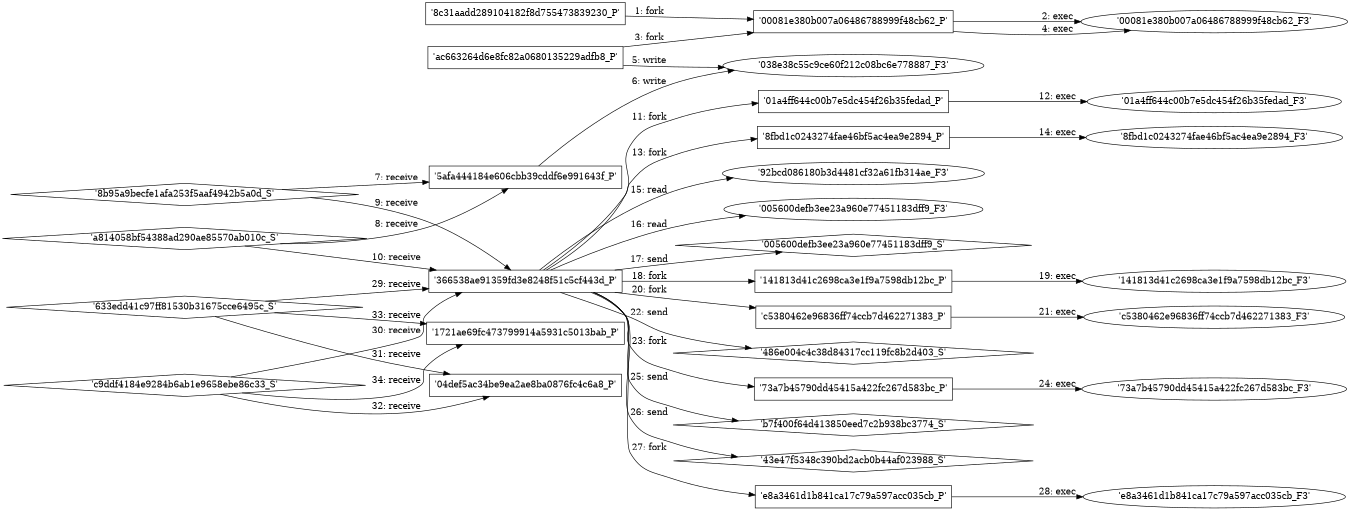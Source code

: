 digraph "D:\Learning\Paper\apt\基于CTI的攻击预警\Dataset\攻击图\ASGfromALLCTI\Catching the big fish Analyzing a large-scale phishing-as-a-service operation.dot" {
rankdir="LR"
size="9"
fixedsize="false"
splines="true"
nodesep=0.3
ranksep=0
fontsize=10
overlap="scalexy"
engine= "neato"
	"'8c31aadd289104182f8d755473839230_P'" [node_type=Process shape=box]
	"'00081e380b007a06486788999f48cb62_P'" [node_type=Process shape=box]
	"'8c31aadd289104182f8d755473839230_P'" -> "'00081e380b007a06486788999f48cb62_P'" [label="1: fork"]
	"'00081e380b007a06486788999f48cb62_P'" [node_type=Process shape=box]
	"'00081e380b007a06486788999f48cb62_F3'" [node_type=File shape=ellipse]
	"'00081e380b007a06486788999f48cb62_P'" -> "'00081e380b007a06486788999f48cb62_F3'" [label="2: exec"]
	"'ac663264d6e8fc82a0680135229adfb8_P'" [node_type=Process shape=box]
	"'00081e380b007a06486788999f48cb62_P'" [node_type=Process shape=box]
	"'ac663264d6e8fc82a0680135229adfb8_P'" -> "'00081e380b007a06486788999f48cb62_P'" [label="3: fork"]
	"'00081e380b007a06486788999f48cb62_P'" [node_type=Process shape=box]
	"'00081e380b007a06486788999f48cb62_F3'" [node_type=File shape=ellipse]
	"'00081e380b007a06486788999f48cb62_P'" -> "'00081e380b007a06486788999f48cb62_F3'" [label="4: exec"]
	"'038e38c55c9ce60f212c08bc6e778887_F3'" [node_type=file shape=ellipse]
	"'ac663264d6e8fc82a0680135229adfb8_P'" [node_type=Process shape=box]
	"'ac663264d6e8fc82a0680135229adfb8_P'" -> "'038e38c55c9ce60f212c08bc6e778887_F3'" [label="5: write"]
	"'038e38c55c9ce60f212c08bc6e778887_F3'" [node_type=file shape=ellipse]
	"'5afa444184e606cbb39cddf6e991643f_P'" [node_type=Process shape=box]
	"'5afa444184e606cbb39cddf6e991643f_P'" -> "'038e38c55c9ce60f212c08bc6e778887_F3'" [label="6: write"]
	"'5afa444184e606cbb39cddf6e991643f_P'" [node_type=Process shape=box]
	"'8b95a9becfe1afa253f5aaf4942b5a0d_S'" [node_type=Socket shape=diamond]
	"'8b95a9becfe1afa253f5aaf4942b5a0d_S'" -> "'5afa444184e606cbb39cddf6e991643f_P'" [label="7: receive"]
	"'5afa444184e606cbb39cddf6e991643f_P'" [node_type=Process shape=box]
	"'a814058bf54388ad290ae85570ab010c_S'" [node_type=Socket shape=diamond]
	"'a814058bf54388ad290ae85570ab010c_S'" -> "'5afa444184e606cbb39cddf6e991643f_P'" [label="8: receive"]
	"'366538ae91359fd3e8248f51c5cf443d_P'" [node_type=Process shape=box]
	"'8b95a9becfe1afa253f5aaf4942b5a0d_S'" [node_type=Socket shape=diamond]
	"'8b95a9becfe1afa253f5aaf4942b5a0d_S'" -> "'366538ae91359fd3e8248f51c5cf443d_P'" [label="9: receive"]
	"'366538ae91359fd3e8248f51c5cf443d_P'" [node_type=Process shape=box]
	"'a814058bf54388ad290ae85570ab010c_S'" [node_type=Socket shape=diamond]
	"'a814058bf54388ad290ae85570ab010c_S'" -> "'366538ae91359fd3e8248f51c5cf443d_P'" [label="10: receive"]
	"'366538ae91359fd3e8248f51c5cf443d_P'" [node_type=Process shape=box]
	"'01a4ff644c00b7e5dc454f26b35fedad_P'" [node_type=Process shape=box]
	"'366538ae91359fd3e8248f51c5cf443d_P'" -> "'01a4ff644c00b7e5dc454f26b35fedad_P'" [label="11: fork"]
	"'01a4ff644c00b7e5dc454f26b35fedad_P'" [node_type=Process shape=box]
	"'01a4ff644c00b7e5dc454f26b35fedad_F3'" [node_type=File shape=ellipse]
	"'01a4ff644c00b7e5dc454f26b35fedad_P'" -> "'01a4ff644c00b7e5dc454f26b35fedad_F3'" [label="12: exec"]
	"'366538ae91359fd3e8248f51c5cf443d_P'" [node_type=Process shape=box]
	"'8fbd1c0243274fae46bf5ac4ea9e2894_P'" [node_type=Process shape=box]
	"'366538ae91359fd3e8248f51c5cf443d_P'" -> "'8fbd1c0243274fae46bf5ac4ea9e2894_P'" [label="13: fork"]
	"'8fbd1c0243274fae46bf5ac4ea9e2894_P'" [node_type=Process shape=box]
	"'8fbd1c0243274fae46bf5ac4ea9e2894_F3'" [node_type=File shape=ellipse]
	"'8fbd1c0243274fae46bf5ac4ea9e2894_P'" -> "'8fbd1c0243274fae46bf5ac4ea9e2894_F3'" [label="14: exec"]
	"'92bcd086180b3d4481cf32a61fb314ae_F3'" [node_type=file shape=ellipse]
	"'366538ae91359fd3e8248f51c5cf443d_P'" [node_type=Process shape=box]
	"'366538ae91359fd3e8248f51c5cf443d_P'" -> "'92bcd086180b3d4481cf32a61fb314ae_F3'" [label="15: read"]
	"'005600defb3ee23a960e77451183dff9_F3'" [node_type=file shape=ellipse]
	"'366538ae91359fd3e8248f51c5cf443d_P'" [node_type=Process shape=box]
	"'366538ae91359fd3e8248f51c5cf443d_P'" -> "'005600defb3ee23a960e77451183dff9_F3'" [label="16: read"]
	"'005600defb3ee23a960e77451183dff9_S'" [node_type=Socket shape=diamond]
	"'366538ae91359fd3e8248f51c5cf443d_P'" [node_type=Process shape=box]
	"'366538ae91359fd3e8248f51c5cf443d_P'" -> "'005600defb3ee23a960e77451183dff9_S'" [label="17: send"]
	"'366538ae91359fd3e8248f51c5cf443d_P'" [node_type=Process shape=box]
	"'141813d41c2698ca3e1f9a7598db12bc_P'" [node_type=Process shape=box]
	"'366538ae91359fd3e8248f51c5cf443d_P'" -> "'141813d41c2698ca3e1f9a7598db12bc_P'" [label="18: fork"]
	"'141813d41c2698ca3e1f9a7598db12bc_P'" [node_type=Process shape=box]
	"'141813d41c2698ca3e1f9a7598db12bc_F3'" [node_type=File shape=ellipse]
	"'141813d41c2698ca3e1f9a7598db12bc_P'" -> "'141813d41c2698ca3e1f9a7598db12bc_F3'" [label="19: exec"]
	"'366538ae91359fd3e8248f51c5cf443d_P'" [node_type=Process shape=box]
	"'c5380462e96836ff74ccb7d462271383_P'" [node_type=Process shape=box]
	"'366538ae91359fd3e8248f51c5cf443d_P'" -> "'c5380462e96836ff74ccb7d462271383_P'" [label="20: fork"]
	"'c5380462e96836ff74ccb7d462271383_P'" [node_type=Process shape=box]
	"'c5380462e96836ff74ccb7d462271383_F3'" [node_type=File shape=ellipse]
	"'c5380462e96836ff74ccb7d462271383_P'" -> "'c5380462e96836ff74ccb7d462271383_F3'" [label="21: exec"]
	"'486e004c4c38d84317cc119fc8b2d403_S'" [node_type=Socket shape=diamond]
	"'366538ae91359fd3e8248f51c5cf443d_P'" [node_type=Process shape=box]
	"'366538ae91359fd3e8248f51c5cf443d_P'" -> "'486e004c4c38d84317cc119fc8b2d403_S'" [label="22: send"]
	"'366538ae91359fd3e8248f51c5cf443d_P'" [node_type=Process shape=box]
	"'73a7b45790dd45415a422fc267d583bc_P'" [node_type=Process shape=box]
	"'366538ae91359fd3e8248f51c5cf443d_P'" -> "'73a7b45790dd45415a422fc267d583bc_P'" [label="23: fork"]
	"'73a7b45790dd45415a422fc267d583bc_P'" [node_type=Process shape=box]
	"'73a7b45790dd45415a422fc267d583bc_F3'" [node_type=File shape=ellipse]
	"'73a7b45790dd45415a422fc267d583bc_P'" -> "'73a7b45790dd45415a422fc267d583bc_F3'" [label="24: exec"]
	"'b7f400f64d413850eed7c2b938bc3774_S'" [node_type=Socket shape=diamond]
	"'366538ae91359fd3e8248f51c5cf443d_P'" [node_type=Process shape=box]
	"'366538ae91359fd3e8248f51c5cf443d_P'" -> "'b7f400f64d413850eed7c2b938bc3774_S'" [label="25: send"]
	"'43e47f5348c390bd2acb0b44af023988_S'" [node_type=Socket shape=diamond]
	"'366538ae91359fd3e8248f51c5cf443d_P'" [node_type=Process shape=box]
	"'366538ae91359fd3e8248f51c5cf443d_P'" -> "'43e47f5348c390bd2acb0b44af023988_S'" [label="26: send"]
	"'366538ae91359fd3e8248f51c5cf443d_P'" [node_type=Process shape=box]
	"'e8a3461d1b841ca17c79a597acc035cb_P'" [node_type=Process shape=box]
	"'366538ae91359fd3e8248f51c5cf443d_P'" -> "'e8a3461d1b841ca17c79a597acc035cb_P'" [label="27: fork"]
	"'e8a3461d1b841ca17c79a597acc035cb_P'" [node_type=Process shape=box]
	"'e8a3461d1b841ca17c79a597acc035cb_F3'" [node_type=File shape=ellipse]
	"'e8a3461d1b841ca17c79a597acc035cb_P'" -> "'e8a3461d1b841ca17c79a597acc035cb_F3'" [label="28: exec"]
	"'366538ae91359fd3e8248f51c5cf443d_P'" [node_type=Process shape=box]
	"'633edd41c97ff81530b31675cce6495c_S'" [node_type=Socket shape=diamond]
	"'633edd41c97ff81530b31675cce6495c_S'" -> "'366538ae91359fd3e8248f51c5cf443d_P'" [label="29: receive"]
	"'366538ae91359fd3e8248f51c5cf443d_P'" [node_type=Process shape=box]
	"'c9ddf4184e9284b6ab1e9658ebe86c33_S'" [node_type=Socket shape=diamond]
	"'c9ddf4184e9284b6ab1e9658ebe86c33_S'" -> "'366538ae91359fd3e8248f51c5cf443d_P'" [label="30: receive"]
	"'04def5ac34be9ea2ae8ba0876fc4c6a8_P'" [node_type=Process shape=box]
	"'633edd41c97ff81530b31675cce6495c_S'" [node_type=Socket shape=diamond]
	"'633edd41c97ff81530b31675cce6495c_S'" -> "'04def5ac34be9ea2ae8ba0876fc4c6a8_P'" [label="31: receive"]
	"'04def5ac34be9ea2ae8ba0876fc4c6a8_P'" [node_type=Process shape=box]
	"'c9ddf4184e9284b6ab1e9658ebe86c33_S'" [node_type=Socket shape=diamond]
	"'c9ddf4184e9284b6ab1e9658ebe86c33_S'" -> "'04def5ac34be9ea2ae8ba0876fc4c6a8_P'" [label="32: receive"]
	"'1721ae69fc473799914a5931c5013bab_P'" [node_type=Process shape=box]
	"'633edd41c97ff81530b31675cce6495c_S'" [node_type=Socket shape=diamond]
	"'633edd41c97ff81530b31675cce6495c_S'" -> "'1721ae69fc473799914a5931c5013bab_P'" [label="33: receive"]
	"'1721ae69fc473799914a5931c5013bab_P'" [node_type=Process shape=box]
	"'c9ddf4184e9284b6ab1e9658ebe86c33_S'" [node_type=Socket shape=diamond]
	"'c9ddf4184e9284b6ab1e9658ebe86c33_S'" -> "'1721ae69fc473799914a5931c5013bab_P'" [label="34: receive"]
}
